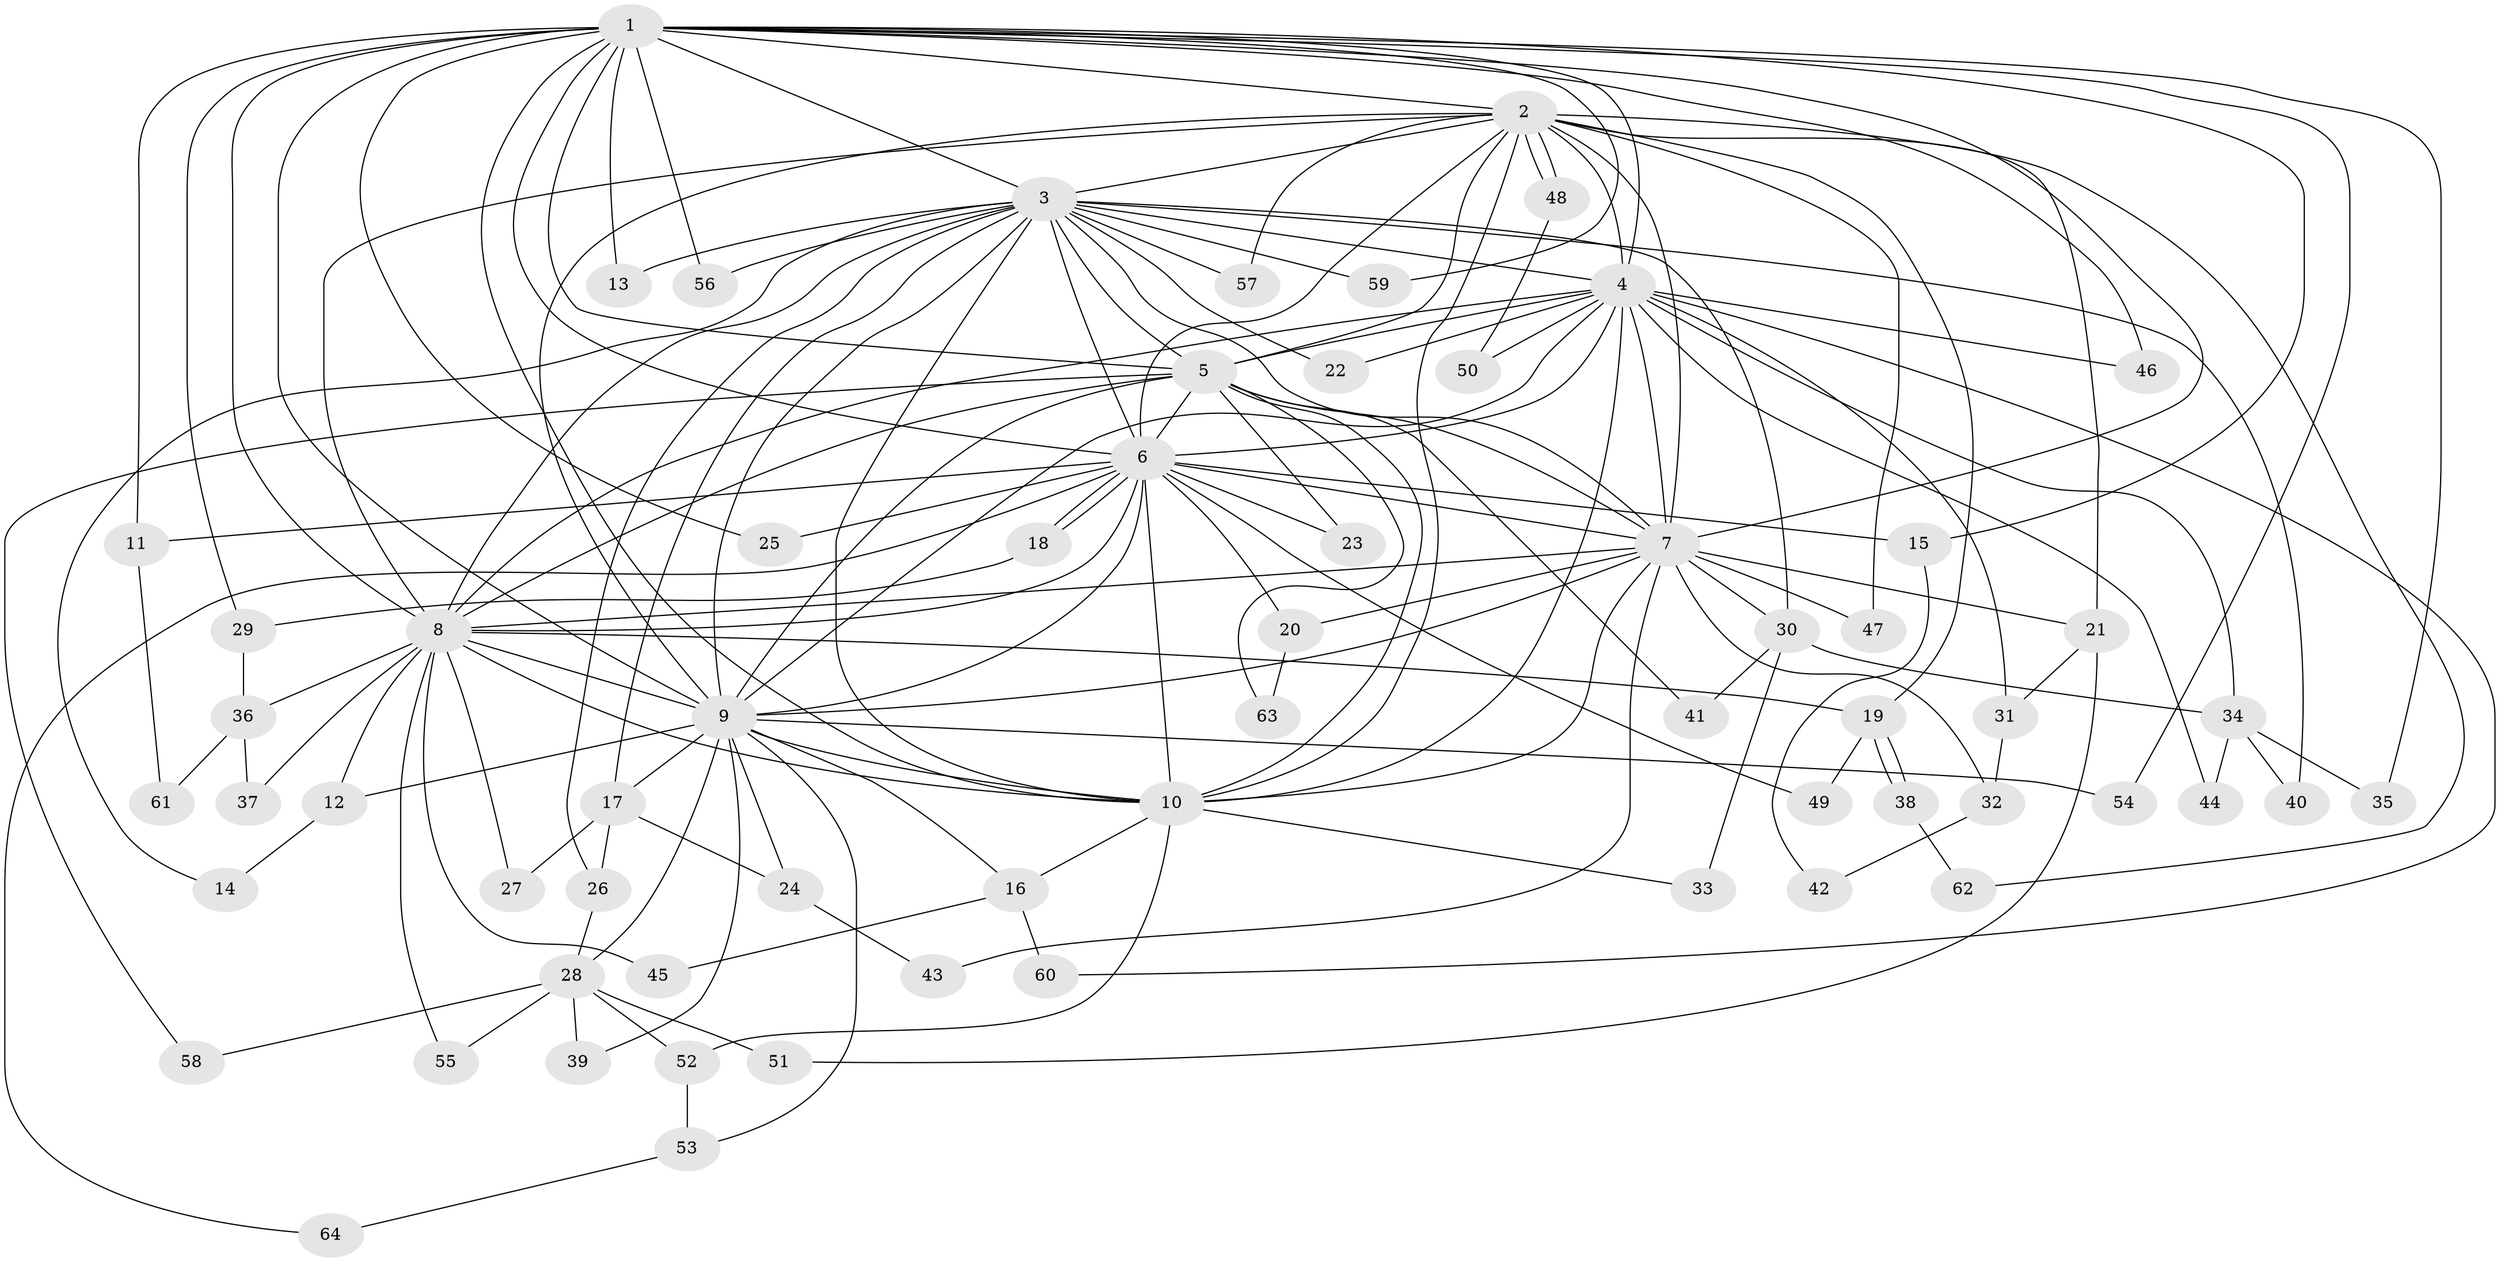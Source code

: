 // coarse degree distribution, {13: 0.044444444444444446, 15: 0.06666666666666667, 12: 0.022222222222222223, 16: 0.044444444444444446, 3: 0.26666666666666666, 2: 0.35555555555555557, 5: 0.06666666666666667, 4: 0.06666666666666667, 6: 0.022222222222222223, 14: 0.044444444444444446}
// Generated by graph-tools (version 1.1) at 2025/36/03/04/25 23:36:25]
// undirected, 64 vertices, 153 edges
graph export_dot {
  node [color=gray90,style=filled];
  1;
  2;
  3;
  4;
  5;
  6;
  7;
  8;
  9;
  10;
  11;
  12;
  13;
  14;
  15;
  16;
  17;
  18;
  19;
  20;
  21;
  22;
  23;
  24;
  25;
  26;
  27;
  28;
  29;
  30;
  31;
  32;
  33;
  34;
  35;
  36;
  37;
  38;
  39;
  40;
  41;
  42;
  43;
  44;
  45;
  46;
  47;
  48;
  49;
  50;
  51;
  52;
  53;
  54;
  55;
  56;
  57;
  58;
  59;
  60;
  61;
  62;
  63;
  64;
  1 -- 2;
  1 -- 3;
  1 -- 4;
  1 -- 5;
  1 -- 6;
  1 -- 7;
  1 -- 8;
  1 -- 9;
  1 -- 10;
  1 -- 11;
  1 -- 13;
  1 -- 15;
  1 -- 25;
  1 -- 29;
  1 -- 35;
  1 -- 46;
  1 -- 54;
  1 -- 56;
  1 -- 59;
  2 -- 3;
  2 -- 4;
  2 -- 5;
  2 -- 6;
  2 -- 7;
  2 -- 8;
  2 -- 9;
  2 -- 10;
  2 -- 19;
  2 -- 21;
  2 -- 47;
  2 -- 48;
  2 -- 48;
  2 -- 57;
  2 -- 62;
  3 -- 4;
  3 -- 5;
  3 -- 6;
  3 -- 7;
  3 -- 8;
  3 -- 9;
  3 -- 10;
  3 -- 13;
  3 -- 14;
  3 -- 17;
  3 -- 22;
  3 -- 26;
  3 -- 30;
  3 -- 40;
  3 -- 56;
  3 -- 57;
  3 -- 59;
  4 -- 5;
  4 -- 6;
  4 -- 7;
  4 -- 8;
  4 -- 9;
  4 -- 10;
  4 -- 22;
  4 -- 31;
  4 -- 34;
  4 -- 44;
  4 -- 46;
  4 -- 50;
  4 -- 60;
  5 -- 6;
  5 -- 7;
  5 -- 8;
  5 -- 9;
  5 -- 10;
  5 -- 23;
  5 -- 41;
  5 -- 58;
  5 -- 63;
  6 -- 7;
  6 -- 8;
  6 -- 9;
  6 -- 10;
  6 -- 11;
  6 -- 15;
  6 -- 18;
  6 -- 18;
  6 -- 20;
  6 -- 23;
  6 -- 25;
  6 -- 49;
  6 -- 64;
  7 -- 8;
  7 -- 9;
  7 -- 10;
  7 -- 20;
  7 -- 21;
  7 -- 30;
  7 -- 32;
  7 -- 43;
  7 -- 47;
  8 -- 9;
  8 -- 10;
  8 -- 12;
  8 -- 19;
  8 -- 27;
  8 -- 36;
  8 -- 37;
  8 -- 45;
  8 -- 55;
  9 -- 10;
  9 -- 12;
  9 -- 16;
  9 -- 17;
  9 -- 24;
  9 -- 28;
  9 -- 39;
  9 -- 53;
  9 -- 54;
  10 -- 16;
  10 -- 33;
  10 -- 52;
  11 -- 61;
  12 -- 14;
  15 -- 42;
  16 -- 45;
  16 -- 60;
  17 -- 24;
  17 -- 26;
  17 -- 27;
  18 -- 29;
  19 -- 38;
  19 -- 38;
  19 -- 49;
  20 -- 63;
  21 -- 31;
  21 -- 51;
  24 -- 43;
  26 -- 28;
  28 -- 39;
  28 -- 51;
  28 -- 52;
  28 -- 55;
  28 -- 58;
  29 -- 36;
  30 -- 33;
  30 -- 34;
  30 -- 41;
  31 -- 32;
  32 -- 42;
  34 -- 35;
  34 -- 40;
  34 -- 44;
  36 -- 37;
  36 -- 61;
  38 -- 62;
  48 -- 50;
  52 -- 53;
  53 -- 64;
}
